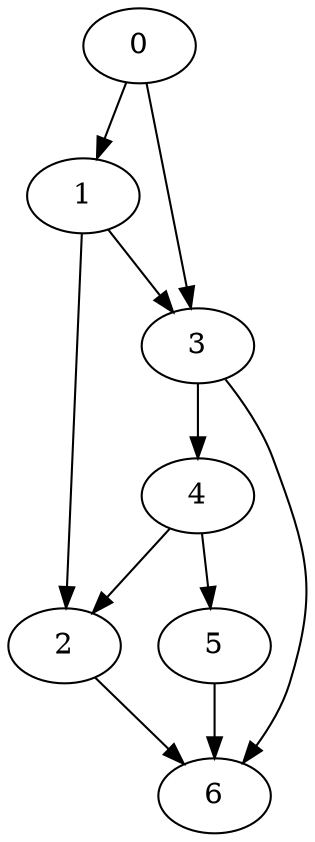 digraph {
	0
	1
	2
	3
	4
	5
	6
	0 -> 1
	1 -> 2
	4 -> 2
	0 -> 3
	1 -> 3
	3 -> 4
	4 -> 5
	3 -> 6
	5 -> 6
	2 -> 6
}
